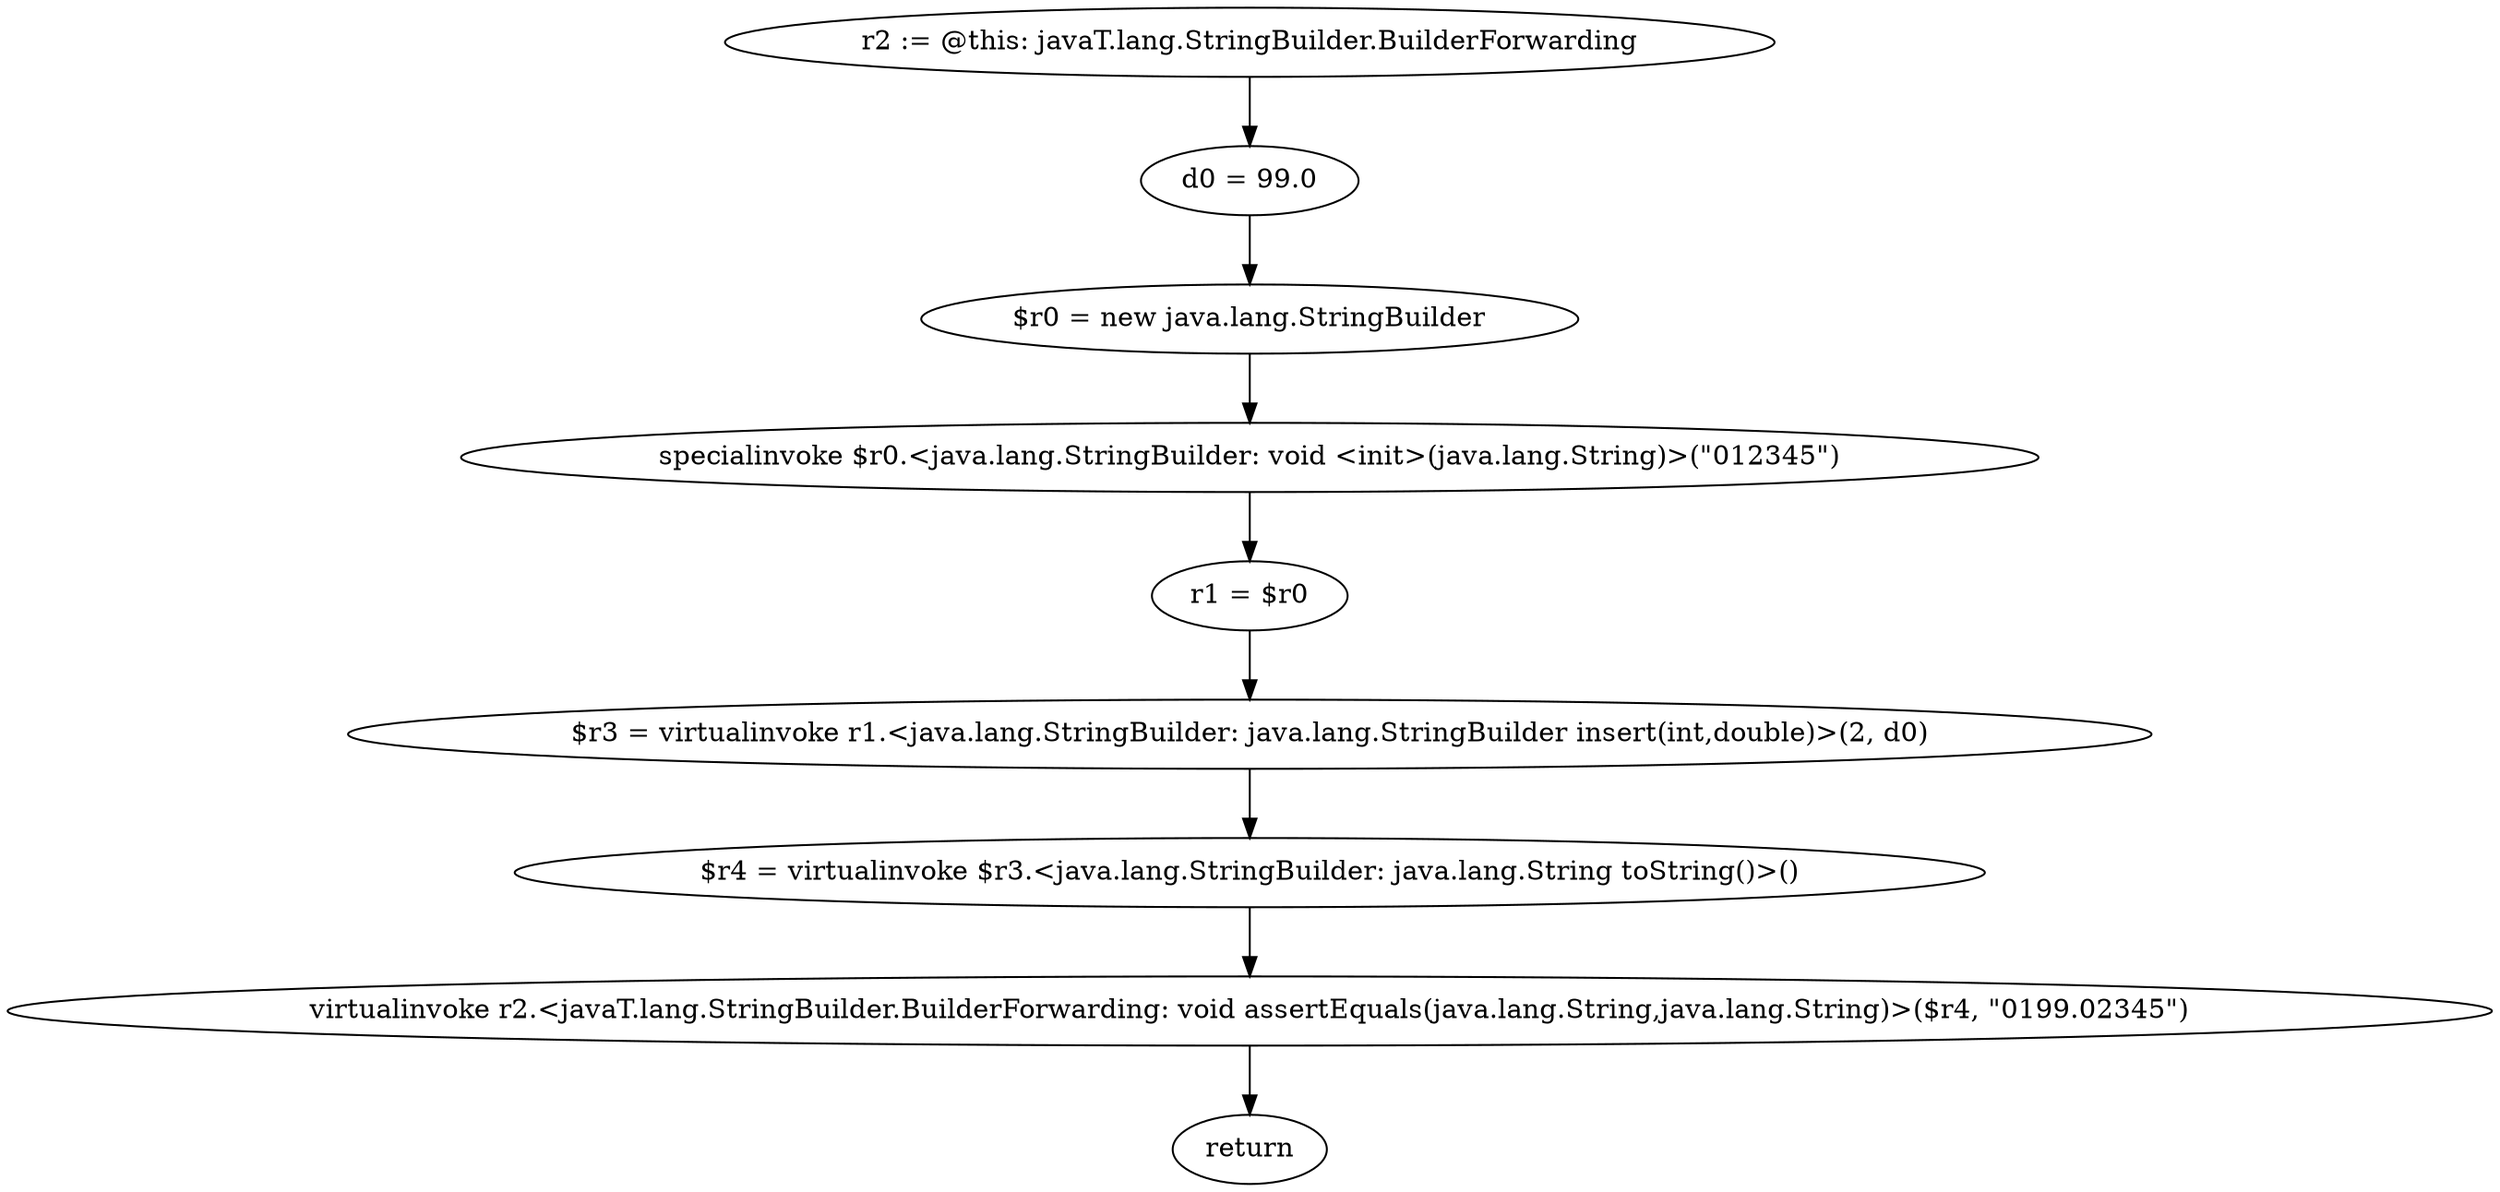 digraph "unitGraph" {
    "r2 := @this: javaT.lang.StringBuilder.BuilderForwarding"
    "d0 = 99.0"
    "$r0 = new java.lang.StringBuilder"
    "specialinvoke $r0.<java.lang.StringBuilder: void <init>(java.lang.String)>(\"012345\")"
    "r1 = $r0"
    "$r3 = virtualinvoke r1.<java.lang.StringBuilder: java.lang.StringBuilder insert(int,double)>(2, d0)"
    "$r4 = virtualinvoke $r3.<java.lang.StringBuilder: java.lang.String toString()>()"
    "virtualinvoke r2.<javaT.lang.StringBuilder.BuilderForwarding: void assertEquals(java.lang.String,java.lang.String)>($r4, \"0199.02345\")"
    "return"
    "r2 := @this: javaT.lang.StringBuilder.BuilderForwarding"->"d0 = 99.0";
    "d0 = 99.0"->"$r0 = new java.lang.StringBuilder";
    "$r0 = new java.lang.StringBuilder"->"specialinvoke $r0.<java.lang.StringBuilder: void <init>(java.lang.String)>(\"012345\")";
    "specialinvoke $r0.<java.lang.StringBuilder: void <init>(java.lang.String)>(\"012345\")"->"r1 = $r0";
    "r1 = $r0"->"$r3 = virtualinvoke r1.<java.lang.StringBuilder: java.lang.StringBuilder insert(int,double)>(2, d0)";
    "$r3 = virtualinvoke r1.<java.lang.StringBuilder: java.lang.StringBuilder insert(int,double)>(2, d0)"->"$r4 = virtualinvoke $r3.<java.lang.StringBuilder: java.lang.String toString()>()";
    "$r4 = virtualinvoke $r3.<java.lang.StringBuilder: java.lang.String toString()>()"->"virtualinvoke r2.<javaT.lang.StringBuilder.BuilderForwarding: void assertEquals(java.lang.String,java.lang.String)>($r4, \"0199.02345\")";
    "virtualinvoke r2.<javaT.lang.StringBuilder.BuilderForwarding: void assertEquals(java.lang.String,java.lang.String)>($r4, \"0199.02345\")"->"return";
}
